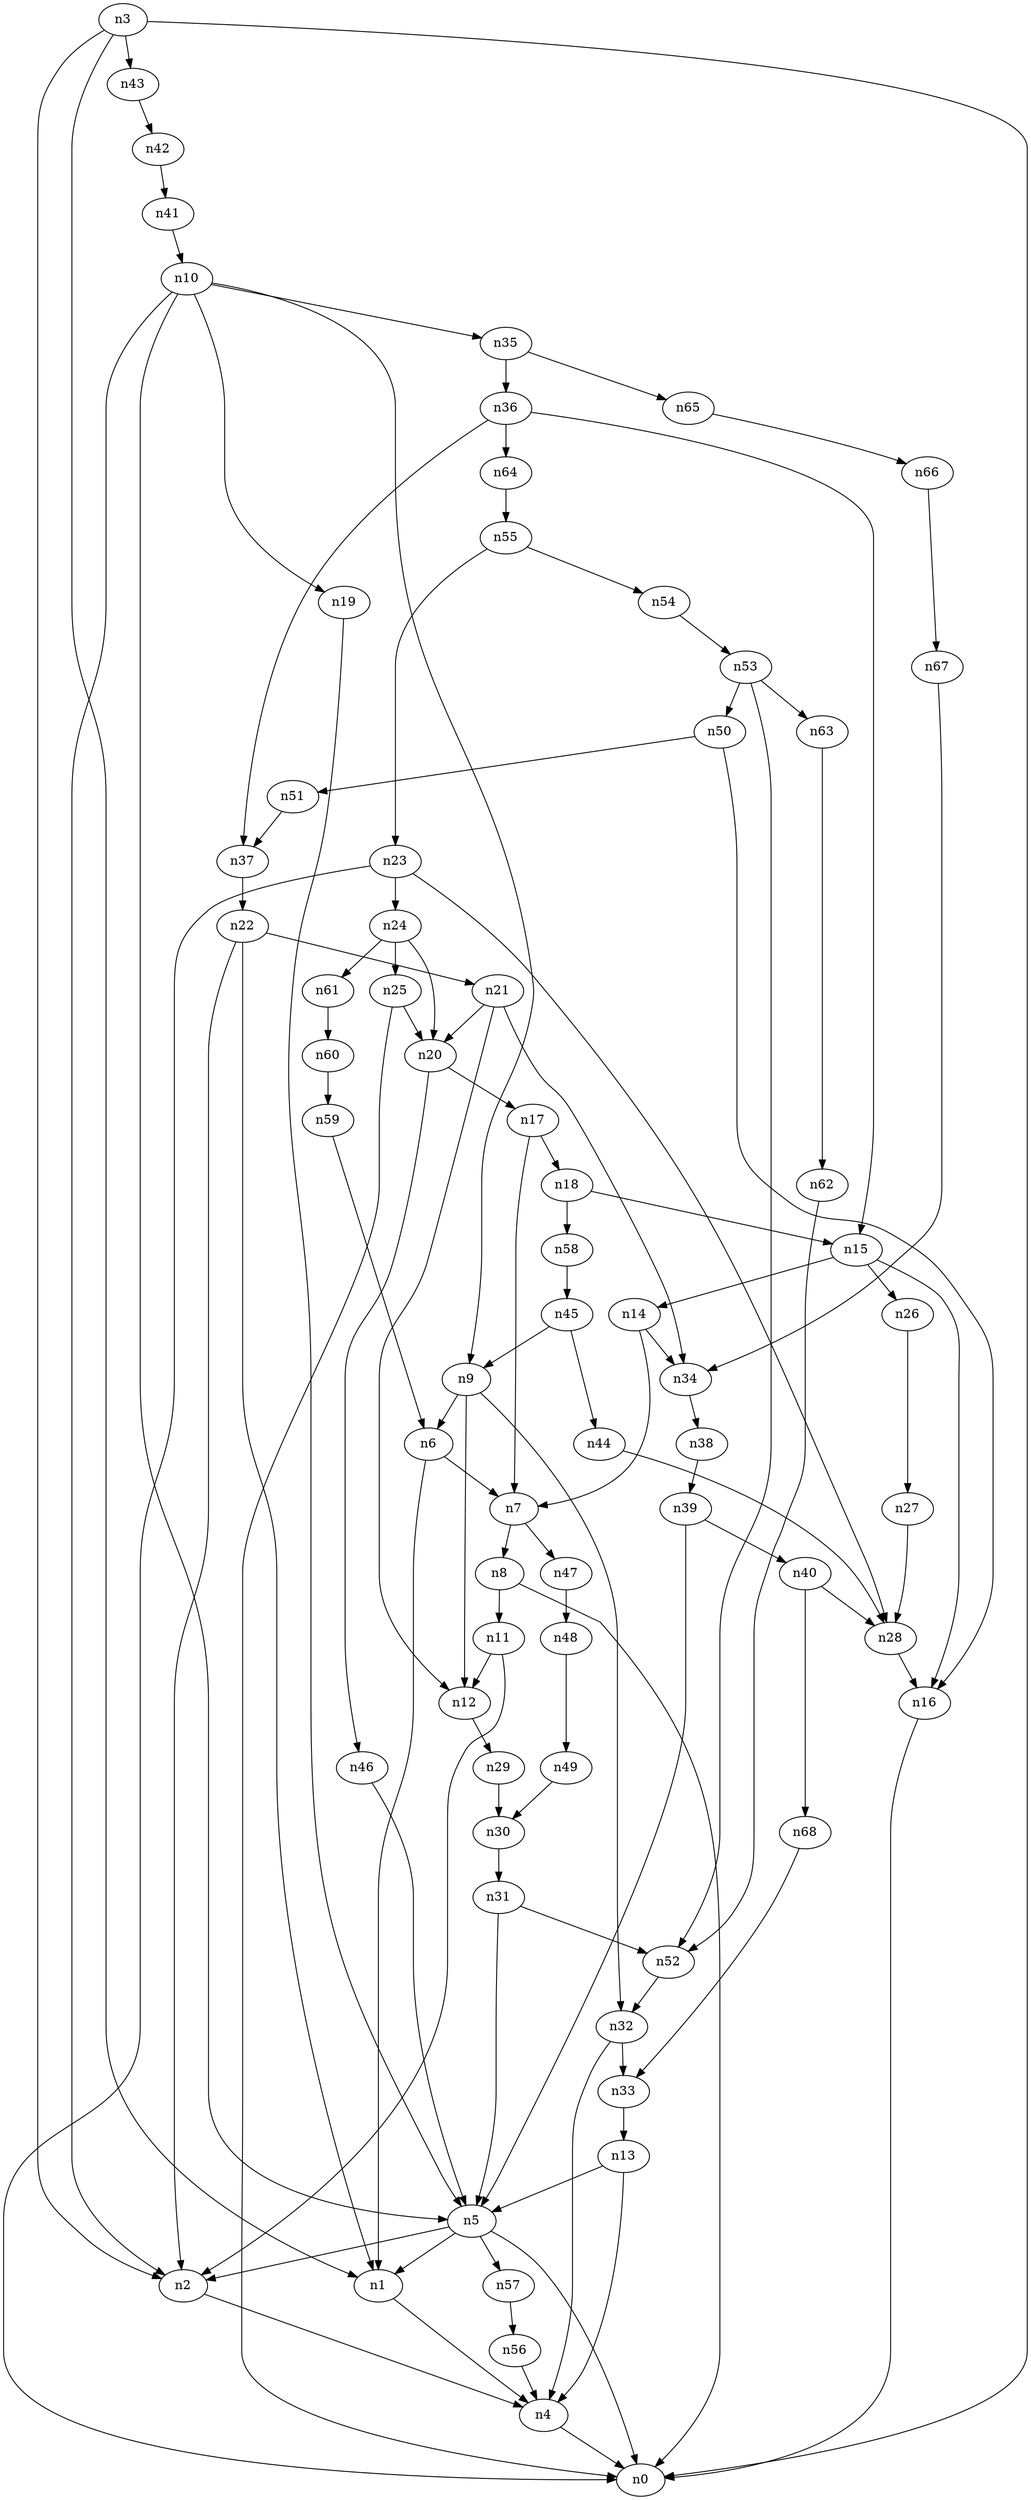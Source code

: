 digraph G {
	n1 -> n4	 [_graphml_id=e4];
	n2 -> n4	 [_graphml_id=e7];
	n3 -> n0	 [_graphml_id=e0];
	n3 -> n1	 [_graphml_id=e3];
	n3 -> n2	 [_graphml_id=e6];
	n3 -> n43	 [_graphml_id=e69];
	n4 -> n0	 [_graphml_id=e1];
	n5 -> n0	 [_graphml_id=e2];
	n5 -> n1	 [_graphml_id=e5];
	n5 -> n2	 [_graphml_id=e8];
	n5 -> n57	 [_graphml_id=e92];
	n6 -> n1	 [_graphml_id=e9];
	n6 -> n7	 [_graphml_id=e10];
	n7 -> n8	 [_graphml_id=e11];
	n7 -> n47	 [_graphml_id=e76];
	n8 -> n0	 [_graphml_id=e12];
	n8 -> n11	 [_graphml_id=e16];
	n9 -> n6	 [_graphml_id=e13];
	n9 -> n12	 [_graphml_id=e18];
	n9 -> n32	 [_graphml_id=e95];
	n10 -> n2	 [_graphml_id=e15];
	n10 -> n5	 [_graphml_id=e21];
	n10 -> n9	 [_graphml_id=e14];
	n10 -> n19	 [_graphml_id=e30];
	n10 -> n35	 [_graphml_id=e56];
	n11 -> n2	 [_graphml_id=e31];
	n11 -> n12	 [_graphml_id=e17];
	n12 -> n29	 [_graphml_id=e46];
	n13 -> n4	 [_graphml_id=e20];
	n13 -> n5	 [_graphml_id=e19];
	n14 -> n7	 [_graphml_id=e22];
	n14 -> n34	 [_graphml_id=e54];
	n15 -> n14	 [_graphml_id=e23];
	n15 -> n16	 [_graphml_id=e24];
	n15 -> n26	 [_graphml_id=e42];
	n16 -> n0	 [_graphml_id=e25];
	n17 -> n7	 [_graphml_id=e26];
	n17 -> n18	 [_graphml_id=e27];
	n18 -> n15	 [_graphml_id=e28];
	n18 -> n58	 [_graphml_id=e94];
	n19 -> n5	 [_graphml_id=e29];
	n20 -> n17	 [_graphml_id=e32];
	n20 -> n46	 [_graphml_id=e74];
	n21 -> n12	 [_graphml_id=e55];
	n21 -> n20	 [_graphml_id=e33];
	n21 -> n34	 [_graphml_id=e53];
	n22 -> n1	 [_graphml_id=e41];
	n22 -> n2	 [_graphml_id=e35];
	n22 -> n21	 [_graphml_id=e34];
	n23 -> n0	 [_graphml_id=e36];
	n23 -> n24	 [_graphml_id=e37];
	n23 -> n28	 [_graphml_id=e85];
	n24 -> n20	 [_graphml_id=e38];
	n24 -> n25	 [_graphml_id=e65];
	n24 -> n61	 [_graphml_id=e99];
	n25 -> n0	 [_graphml_id=e40];
	n25 -> n20	 [_graphml_id=e39];
	n26 -> n27	 [_graphml_id=e43];
	n27 -> n28	 [_graphml_id=e44];
	n28 -> n16	 [_graphml_id=e45];
	n29 -> n30	 [_graphml_id=e47];
	n30 -> n31	 [_graphml_id=e48];
	n31 -> n5	 [_graphml_id=e49];
	n31 -> n52	 [_graphml_id=e83];
	n32 -> n4	 [_graphml_id=e50];
	n32 -> n33	 [_graphml_id=e51];
	n33 -> n13	 [_graphml_id=e52];
	n34 -> n38	 [_graphml_id=e60];
	n35 -> n36	 [_graphml_id=e57];
	n35 -> n65	 [_graphml_id=e106];
	n36 -> n15	 [_graphml_id=e75];
	n36 -> n37	 [_graphml_id=e58];
	n36 -> n64	 [_graphml_id=e104];
	n37 -> n22	 [_graphml_id=e59];
	n38 -> n39	 [_graphml_id=e61];
	n39 -> n5	 [_graphml_id=e62];
	n39 -> n40	 [_graphml_id=e63];
	n40 -> n28	 [_graphml_id=e64];
	n40 -> n68	 [_graphml_id=e110];
	n41 -> n10	 [_graphml_id=e66];
	n42 -> n41	 [_graphml_id=e67];
	n43 -> n42	 [_graphml_id=e68];
	n44 -> n28	 [_graphml_id=e70];
	n45 -> n9	 [_graphml_id=e72];
	n45 -> n44	 [_graphml_id=e71];
	n46 -> n5	 [_graphml_id=e73];
	n47 -> n48	 [_graphml_id=e77];
	n48 -> n49	 [_graphml_id=e78];
	n49 -> n30	 [_graphml_id=e79];
	n50 -> n16	 [_graphml_id=e80];
	n50 -> n51	 [_graphml_id=e81];
	n51 -> n37	 [_graphml_id=e82];
	n52 -> n32	 [_graphml_id=e84];
	n53 -> n50	 [_graphml_id=e105];
	n53 -> n52	 [_graphml_id=e86];
	n53 -> n63	 [_graphml_id=e102];
	n54 -> n53	 [_graphml_id=e87];
	n55 -> n23	 [_graphml_id=e89];
	n55 -> n54	 [_graphml_id=e88];
	n56 -> n4	 [_graphml_id=e90];
	n57 -> n56	 [_graphml_id=e91];
	n58 -> n45	 [_graphml_id=e93];
	n59 -> n6	 [_graphml_id=e96];
	n60 -> n59	 [_graphml_id=e97];
	n61 -> n60	 [_graphml_id=e98];
	n62 -> n52	 [_graphml_id=e100];
	n63 -> n62	 [_graphml_id=e101];
	n64 -> n55	 [_graphml_id=e103];
	n65 -> n66	 [_graphml_id=e107];
	n66 -> n67	 [_graphml_id=e108];
	n67 -> n34	 [_graphml_id=e109];
	n68 -> n33	 [_graphml_id=e111];
}
